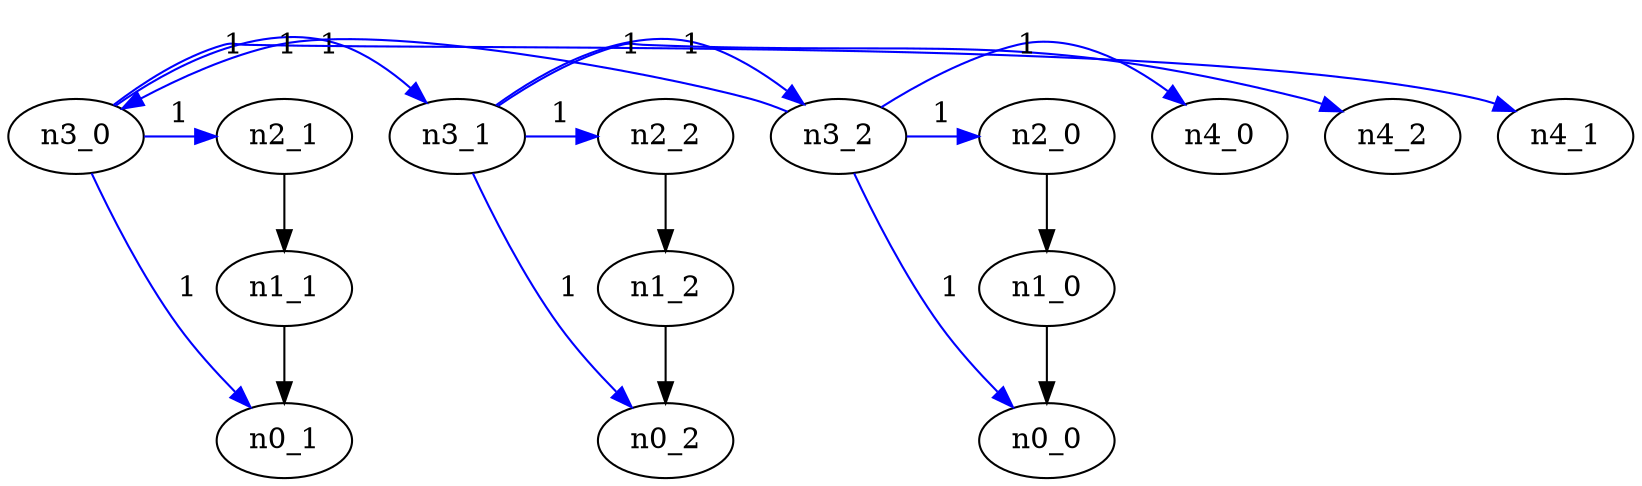 digraph depgraph {
    n3_0 -> n0_1 [constraint=false, color=blue, label="1"];
    n3_0 -> n3_1 [constraint=false, color=blue, label="1"];
    n3_0 -> n4_1 [constraint=false, color=blue, label="1"];
    n3_0 -> n2_1 [constraint=false, color=blue, label="1"];
    n2_0 -> n1_0;
    n1_0 -> n0_0;
    n3_1 -> n0_2 [constraint=false, color=blue, label="1"];
    n3_1 -> n3_2 [constraint=false, color=blue, label="1"];
    n3_1 -> n4_2 [constraint=false, color=blue, label="1"];
    n3_1 -> n2_2 [constraint=false, color=blue, label="1"];
    n2_1 -> n1_1;
    n1_1 -> n0_1;
    n3_2 -> n0_0 [constraint=false, color=blue, label="1"];
    n3_2 -> n3_0 [constraint=false, color=blue, label="1"];
    n3_2 -> n4_0 [constraint=false, color=blue, label="1"];
    n3_2 -> n2_0 [constraint=false, color=blue, label="1"];
    n2_2 -> n1_2;
    n1_2 -> n0_2;
}
